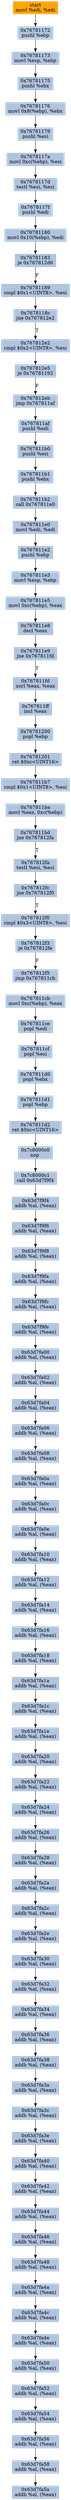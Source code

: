 digraph G {
node[shape=rectangle,style=filled,fillcolor=lightsteelblue,color=lightsteelblue]
bgcolor="transparent"
a0x76781170movl_edi_edi[label="start\nmovl %edi, %edi",color="lightgrey",fillcolor="orange"];
a0x76781172pushl_ebp[label="0x76781172\npushl %ebp"];
a0x76781173movl_esp_ebp[label="0x76781173\nmovl %esp, %ebp"];
a0x76781175pushl_ebx[label="0x76781175\npushl %ebx"];
a0x76781176movl_0x8ebp__ebx[label="0x76781176\nmovl 0x8(%ebp), %ebx"];
a0x76781179pushl_esi[label="0x76781179\npushl %esi"];
a0x7678117amovl_0xcebp__esi[label="0x7678117a\nmovl 0xc(%ebp), %esi"];
a0x7678117dtestl_esi_esi[label="0x7678117d\ntestl %esi, %esi"];
a0x7678117fpushl_edi[label="0x7678117f\npushl %edi"];
a0x76781180movl_0x10ebp__edi[label="0x76781180\nmovl 0x10(%ebp), %edi"];
a0x76781183je_0x767812d6[label="0x76781183\nje 0x767812d6"];
a0x76781189cmpl_0x1UINT8_esi[label="0x76781189\ncmpl $0x1<UINT8>, %esi"];
a0x7678118cjne_0x767812e2[label="0x7678118c\njne 0x767812e2"];
a0x767812e2cmpl_0x2UINT8_esi[label="0x767812e2\ncmpl $0x2<UINT8>, %esi"];
a0x767812e5je_0x76781192[label="0x767812e5\nje 0x76781192"];
a0x767812ebjmp_0x767811af[label="0x767812eb\njmp 0x767811af"];
a0x767811afpushl_edi[label="0x767811af\npushl %edi"];
a0x767811b0pushl_esi[label="0x767811b0\npushl %esi"];
a0x767811b1pushl_ebx[label="0x767811b1\npushl %ebx"];
a0x767811b2call_0x767811e0[label="0x767811b2\ncall 0x767811e0"];
a0x767811e0movl_edi_edi[label="0x767811e0\nmovl %edi, %edi"];
a0x767811e2pushl_ebp[label="0x767811e2\npushl %ebp"];
a0x767811e3movl_esp_ebp[label="0x767811e3\nmovl %esp, %ebp"];
a0x767811e5movl_0xcebp__eax[label="0x767811e5\nmovl 0xc(%ebp), %eax"];
a0x767811e8decl_eax[label="0x767811e8\ndecl %eax"];
a0x767811e9jne_0x767811fd[label="0x767811e9\njne 0x767811fd"];
a0x767811fdxorl_eax_eax[label="0x767811fd\nxorl %eax, %eax"];
a0x767811ffincl_eax[label="0x767811ff\nincl %eax"];
a0x76781200popl_ebp[label="0x76781200\npopl %ebp"];
a0x76781201ret_0xcUINT16[label="0x76781201\nret $0xc<UINT16>"];
a0x767811b7cmpl_0x1UINT8_esi[label="0x767811b7\ncmpl $0x1<UINT8>, %esi"];
a0x767811bamovl_eax_0xcebp_[label="0x767811ba\nmovl %eax, 0xc(%ebp)"];
a0x767811bdjne_0x767812fa[label="0x767811bd\njne 0x767812fa"];
a0x767812fatestl_esi_esi[label="0x767812fa\ntestl %esi, %esi"];
a0x767812fcjne_0x767812f0[label="0x767812fc\njne 0x767812f0"];
a0x767812f0cmpl_0x3UINT8_esi[label="0x767812f0\ncmpl $0x3<UINT8>, %esi"];
a0x767812f3je_0x767812fe[label="0x767812f3\nje 0x767812fe"];
a0x767812f5jmp_0x767811cb[label="0x767812f5\njmp 0x767811cb"];
a0x767811cbmovl_0xcebp__eax[label="0x767811cb\nmovl 0xc(%ebp), %eax"];
a0x767811cepopl_edi[label="0x767811ce\npopl %edi"];
a0x767811cfpopl_esi[label="0x767811cf\npopl %esi"];
a0x767811d0popl_ebx[label="0x767811d0\npopl %ebx"];
a0x767811d1popl_ebp[label="0x767811d1\npopl %ebp"];
a0x767811d2ret_0xcUINT16[label="0x767811d2\nret $0xc<UINT16>"];
a0x7c8000c0nop_[label="0x7c8000c0\nnop "];
a0x7c8000c1call_0x63d7f9f4[label="0x7c8000c1\ncall 0x63d7f9f4"];
a0x63d7f9f4addb_al_eax_[label="0x63d7f9f4\naddb %al, (%eax)"];
a0x63d7f9f6addb_al_eax_[label="0x63d7f9f6\naddb %al, (%eax)"];
a0x63d7f9f8addb_al_eax_[label="0x63d7f9f8\naddb %al, (%eax)"];
a0x63d7f9faaddb_al_eax_[label="0x63d7f9fa\naddb %al, (%eax)"];
a0x63d7f9fcaddb_al_eax_[label="0x63d7f9fc\naddb %al, (%eax)"];
a0x63d7f9feaddb_al_eax_[label="0x63d7f9fe\naddb %al, (%eax)"];
a0x63d7fa00addb_al_eax_[label="0x63d7fa00\naddb %al, (%eax)"];
a0x63d7fa02addb_al_eax_[label="0x63d7fa02\naddb %al, (%eax)"];
a0x63d7fa04addb_al_eax_[label="0x63d7fa04\naddb %al, (%eax)"];
a0x63d7fa06addb_al_eax_[label="0x63d7fa06\naddb %al, (%eax)"];
a0x63d7fa08addb_al_eax_[label="0x63d7fa08\naddb %al, (%eax)"];
a0x63d7fa0aaddb_al_eax_[label="0x63d7fa0a\naddb %al, (%eax)"];
a0x63d7fa0caddb_al_eax_[label="0x63d7fa0c\naddb %al, (%eax)"];
a0x63d7fa0eaddb_al_eax_[label="0x63d7fa0e\naddb %al, (%eax)"];
a0x63d7fa10addb_al_eax_[label="0x63d7fa10\naddb %al, (%eax)"];
a0x63d7fa12addb_al_eax_[label="0x63d7fa12\naddb %al, (%eax)"];
a0x63d7fa14addb_al_eax_[label="0x63d7fa14\naddb %al, (%eax)"];
a0x63d7fa16addb_al_eax_[label="0x63d7fa16\naddb %al, (%eax)"];
a0x63d7fa18addb_al_eax_[label="0x63d7fa18\naddb %al, (%eax)"];
a0x63d7fa1aaddb_al_eax_[label="0x63d7fa1a\naddb %al, (%eax)"];
a0x63d7fa1caddb_al_eax_[label="0x63d7fa1c\naddb %al, (%eax)"];
a0x63d7fa1eaddb_al_eax_[label="0x63d7fa1e\naddb %al, (%eax)"];
a0x63d7fa20addb_al_eax_[label="0x63d7fa20\naddb %al, (%eax)"];
a0x63d7fa22addb_al_eax_[label="0x63d7fa22\naddb %al, (%eax)"];
a0x63d7fa24addb_al_eax_[label="0x63d7fa24\naddb %al, (%eax)"];
a0x63d7fa26addb_al_eax_[label="0x63d7fa26\naddb %al, (%eax)"];
a0x63d7fa28addb_al_eax_[label="0x63d7fa28\naddb %al, (%eax)"];
a0x63d7fa2aaddb_al_eax_[label="0x63d7fa2a\naddb %al, (%eax)"];
a0x63d7fa2caddb_al_eax_[label="0x63d7fa2c\naddb %al, (%eax)"];
a0x63d7fa2eaddb_al_eax_[label="0x63d7fa2e\naddb %al, (%eax)"];
a0x63d7fa30addb_al_eax_[label="0x63d7fa30\naddb %al, (%eax)"];
a0x63d7fa32addb_al_eax_[label="0x63d7fa32\naddb %al, (%eax)"];
a0x63d7fa34addb_al_eax_[label="0x63d7fa34\naddb %al, (%eax)"];
a0x63d7fa36addb_al_eax_[label="0x63d7fa36\naddb %al, (%eax)"];
a0x63d7fa38addb_al_eax_[label="0x63d7fa38\naddb %al, (%eax)"];
a0x63d7fa3aaddb_al_eax_[label="0x63d7fa3a\naddb %al, (%eax)"];
a0x63d7fa3caddb_al_eax_[label="0x63d7fa3c\naddb %al, (%eax)"];
a0x63d7fa3eaddb_al_eax_[label="0x63d7fa3e\naddb %al, (%eax)"];
a0x63d7fa40addb_al_eax_[label="0x63d7fa40\naddb %al, (%eax)"];
a0x63d7fa42addb_al_eax_[label="0x63d7fa42\naddb %al, (%eax)"];
a0x63d7fa44addb_al_eax_[label="0x63d7fa44\naddb %al, (%eax)"];
a0x63d7fa46addb_al_eax_[label="0x63d7fa46\naddb %al, (%eax)"];
a0x63d7fa48addb_al_eax_[label="0x63d7fa48\naddb %al, (%eax)"];
a0x63d7fa4aaddb_al_eax_[label="0x63d7fa4a\naddb %al, (%eax)"];
a0x63d7fa4caddb_al_eax_[label="0x63d7fa4c\naddb %al, (%eax)"];
a0x63d7fa4eaddb_al_eax_[label="0x63d7fa4e\naddb %al, (%eax)"];
a0x63d7fa50addb_al_eax_[label="0x63d7fa50\naddb %al, (%eax)"];
a0x63d7fa52addb_al_eax_[label="0x63d7fa52\naddb %al, (%eax)"];
a0x63d7fa54addb_al_eax_[label="0x63d7fa54\naddb %al, (%eax)"];
a0x63d7fa56addb_al_eax_[label="0x63d7fa56\naddb %al, (%eax)"];
a0x63d7fa58addb_al_eax_[label="0x63d7fa58\naddb %al, (%eax)"];
a0x63d7fa5aaddb_al_eax_[label="0x63d7fa5a\naddb %al, (%eax)"];
a0x76781170movl_edi_edi -> a0x76781172pushl_ebp [color="#000000"];
a0x76781172pushl_ebp -> a0x76781173movl_esp_ebp [color="#000000"];
a0x76781173movl_esp_ebp -> a0x76781175pushl_ebx [color="#000000"];
a0x76781175pushl_ebx -> a0x76781176movl_0x8ebp__ebx [color="#000000"];
a0x76781176movl_0x8ebp__ebx -> a0x76781179pushl_esi [color="#000000"];
a0x76781179pushl_esi -> a0x7678117amovl_0xcebp__esi [color="#000000"];
a0x7678117amovl_0xcebp__esi -> a0x7678117dtestl_esi_esi [color="#000000"];
a0x7678117dtestl_esi_esi -> a0x7678117fpushl_edi [color="#000000"];
a0x7678117fpushl_edi -> a0x76781180movl_0x10ebp__edi [color="#000000"];
a0x76781180movl_0x10ebp__edi -> a0x76781183je_0x767812d6 [color="#000000"];
a0x76781183je_0x767812d6 -> a0x76781189cmpl_0x1UINT8_esi [color="#000000",label="F"];
a0x76781189cmpl_0x1UINT8_esi -> a0x7678118cjne_0x767812e2 [color="#000000"];
a0x7678118cjne_0x767812e2 -> a0x767812e2cmpl_0x2UINT8_esi [color="#000000",label="T"];
a0x767812e2cmpl_0x2UINT8_esi -> a0x767812e5je_0x76781192 [color="#000000"];
a0x767812e5je_0x76781192 -> a0x767812ebjmp_0x767811af [color="#000000",label="F"];
a0x767812ebjmp_0x767811af -> a0x767811afpushl_edi [color="#000000"];
a0x767811afpushl_edi -> a0x767811b0pushl_esi [color="#000000"];
a0x767811b0pushl_esi -> a0x767811b1pushl_ebx [color="#000000"];
a0x767811b1pushl_ebx -> a0x767811b2call_0x767811e0 [color="#000000"];
a0x767811b2call_0x767811e0 -> a0x767811e0movl_edi_edi [color="#000000"];
a0x767811e0movl_edi_edi -> a0x767811e2pushl_ebp [color="#000000"];
a0x767811e2pushl_ebp -> a0x767811e3movl_esp_ebp [color="#000000"];
a0x767811e3movl_esp_ebp -> a0x767811e5movl_0xcebp__eax [color="#000000"];
a0x767811e5movl_0xcebp__eax -> a0x767811e8decl_eax [color="#000000"];
a0x767811e8decl_eax -> a0x767811e9jne_0x767811fd [color="#000000"];
a0x767811e9jne_0x767811fd -> a0x767811fdxorl_eax_eax [color="#000000",label="T"];
a0x767811fdxorl_eax_eax -> a0x767811ffincl_eax [color="#000000"];
a0x767811ffincl_eax -> a0x76781200popl_ebp [color="#000000"];
a0x76781200popl_ebp -> a0x76781201ret_0xcUINT16 [color="#000000"];
a0x76781201ret_0xcUINT16 -> a0x767811b7cmpl_0x1UINT8_esi [color="#000000"];
a0x767811b7cmpl_0x1UINT8_esi -> a0x767811bamovl_eax_0xcebp_ [color="#000000"];
a0x767811bamovl_eax_0xcebp_ -> a0x767811bdjne_0x767812fa [color="#000000"];
a0x767811bdjne_0x767812fa -> a0x767812fatestl_esi_esi [color="#000000",label="T"];
a0x767812fatestl_esi_esi -> a0x767812fcjne_0x767812f0 [color="#000000"];
a0x767812fcjne_0x767812f0 -> a0x767812f0cmpl_0x3UINT8_esi [color="#000000",label="T"];
a0x767812f0cmpl_0x3UINT8_esi -> a0x767812f3je_0x767812fe [color="#000000"];
a0x767812f3je_0x767812fe -> a0x767812f5jmp_0x767811cb [color="#000000",label="F"];
a0x767812f5jmp_0x767811cb -> a0x767811cbmovl_0xcebp__eax [color="#000000"];
a0x767811cbmovl_0xcebp__eax -> a0x767811cepopl_edi [color="#000000"];
a0x767811cepopl_edi -> a0x767811cfpopl_esi [color="#000000"];
a0x767811cfpopl_esi -> a0x767811d0popl_ebx [color="#000000"];
a0x767811d0popl_ebx -> a0x767811d1popl_ebp [color="#000000"];
a0x767811d1popl_ebp -> a0x767811d2ret_0xcUINT16 [color="#000000"];
a0x767811d2ret_0xcUINT16 -> a0x7c8000c0nop_ [color="#000000"];
a0x7c8000c0nop_ -> a0x7c8000c1call_0x63d7f9f4 [color="#000000"];
a0x7c8000c1call_0x63d7f9f4 -> a0x63d7f9f4addb_al_eax_ [color="#000000"];
a0x63d7f9f4addb_al_eax_ -> a0x63d7f9f6addb_al_eax_ [color="#000000"];
a0x63d7f9f6addb_al_eax_ -> a0x63d7f9f8addb_al_eax_ [color="#000000"];
a0x63d7f9f8addb_al_eax_ -> a0x63d7f9faaddb_al_eax_ [color="#000000"];
a0x63d7f9faaddb_al_eax_ -> a0x63d7f9fcaddb_al_eax_ [color="#000000"];
a0x63d7f9fcaddb_al_eax_ -> a0x63d7f9feaddb_al_eax_ [color="#000000"];
a0x63d7f9feaddb_al_eax_ -> a0x63d7fa00addb_al_eax_ [color="#000000"];
a0x63d7fa00addb_al_eax_ -> a0x63d7fa02addb_al_eax_ [color="#000000"];
a0x63d7fa02addb_al_eax_ -> a0x63d7fa04addb_al_eax_ [color="#000000"];
a0x63d7fa04addb_al_eax_ -> a0x63d7fa06addb_al_eax_ [color="#000000"];
a0x63d7fa06addb_al_eax_ -> a0x63d7fa08addb_al_eax_ [color="#000000"];
a0x63d7fa08addb_al_eax_ -> a0x63d7fa0aaddb_al_eax_ [color="#000000"];
a0x63d7fa0aaddb_al_eax_ -> a0x63d7fa0caddb_al_eax_ [color="#000000"];
a0x63d7fa0caddb_al_eax_ -> a0x63d7fa0eaddb_al_eax_ [color="#000000"];
a0x63d7fa0eaddb_al_eax_ -> a0x63d7fa10addb_al_eax_ [color="#000000"];
a0x63d7fa10addb_al_eax_ -> a0x63d7fa12addb_al_eax_ [color="#000000"];
a0x63d7fa12addb_al_eax_ -> a0x63d7fa14addb_al_eax_ [color="#000000"];
a0x63d7fa14addb_al_eax_ -> a0x63d7fa16addb_al_eax_ [color="#000000"];
a0x63d7fa16addb_al_eax_ -> a0x63d7fa18addb_al_eax_ [color="#000000"];
a0x63d7fa18addb_al_eax_ -> a0x63d7fa1aaddb_al_eax_ [color="#000000"];
a0x63d7fa1aaddb_al_eax_ -> a0x63d7fa1caddb_al_eax_ [color="#000000"];
a0x63d7fa1caddb_al_eax_ -> a0x63d7fa1eaddb_al_eax_ [color="#000000"];
a0x63d7fa1eaddb_al_eax_ -> a0x63d7fa20addb_al_eax_ [color="#000000"];
a0x63d7fa20addb_al_eax_ -> a0x63d7fa22addb_al_eax_ [color="#000000"];
a0x63d7fa22addb_al_eax_ -> a0x63d7fa24addb_al_eax_ [color="#000000"];
a0x63d7fa24addb_al_eax_ -> a0x63d7fa26addb_al_eax_ [color="#000000"];
a0x63d7fa26addb_al_eax_ -> a0x63d7fa28addb_al_eax_ [color="#000000"];
a0x63d7fa28addb_al_eax_ -> a0x63d7fa2aaddb_al_eax_ [color="#000000"];
a0x63d7fa2aaddb_al_eax_ -> a0x63d7fa2caddb_al_eax_ [color="#000000"];
a0x63d7fa2caddb_al_eax_ -> a0x63d7fa2eaddb_al_eax_ [color="#000000"];
a0x63d7fa2eaddb_al_eax_ -> a0x63d7fa30addb_al_eax_ [color="#000000"];
a0x63d7fa30addb_al_eax_ -> a0x63d7fa32addb_al_eax_ [color="#000000"];
a0x63d7fa32addb_al_eax_ -> a0x63d7fa34addb_al_eax_ [color="#000000"];
a0x63d7fa34addb_al_eax_ -> a0x63d7fa36addb_al_eax_ [color="#000000"];
a0x63d7fa36addb_al_eax_ -> a0x63d7fa38addb_al_eax_ [color="#000000"];
a0x63d7fa38addb_al_eax_ -> a0x63d7fa3aaddb_al_eax_ [color="#000000"];
a0x63d7fa3aaddb_al_eax_ -> a0x63d7fa3caddb_al_eax_ [color="#000000"];
a0x63d7fa3caddb_al_eax_ -> a0x63d7fa3eaddb_al_eax_ [color="#000000"];
a0x63d7fa3eaddb_al_eax_ -> a0x63d7fa40addb_al_eax_ [color="#000000"];
a0x63d7fa40addb_al_eax_ -> a0x63d7fa42addb_al_eax_ [color="#000000"];
a0x63d7fa42addb_al_eax_ -> a0x63d7fa44addb_al_eax_ [color="#000000"];
a0x63d7fa44addb_al_eax_ -> a0x63d7fa46addb_al_eax_ [color="#000000"];
a0x63d7fa46addb_al_eax_ -> a0x63d7fa48addb_al_eax_ [color="#000000"];
a0x63d7fa48addb_al_eax_ -> a0x63d7fa4aaddb_al_eax_ [color="#000000"];
a0x63d7fa4aaddb_al_eax_ -> a0x63d7fa4caddb_al_eax_ [color="#000000"];
a0x63d7fa4caddb_al_eax_ -> a0x63d7fa4eaddb_al_eax_ [color="#000000"];
a0x63d7fa4eaddb_al_eax_ -> a0x63d7fa50addb_al_eax_ [color="#000000"];
a0x63d7fa50addb_al_eax_ -> a0x63d7fa52addb_al_eax_ [color="#000000"];
a0x63d7fa52addb_al_eax_ -> a0x63d7fa54addb_al_eax_ [color="#000000"];
a0x63d7fa54addb_al_eax_ -> a0x63d7fa56addb_al_eax_ [color="#000000"];
a0x63d7fa56addb_al_eax_ -> a0x63d7fa58addb_al_eax_ [color="#000000"];
a0x63d7fa58addb_al_eax_ -> a0x63d7fa5aaddb_al_eax_ [color="#000000"];
}
